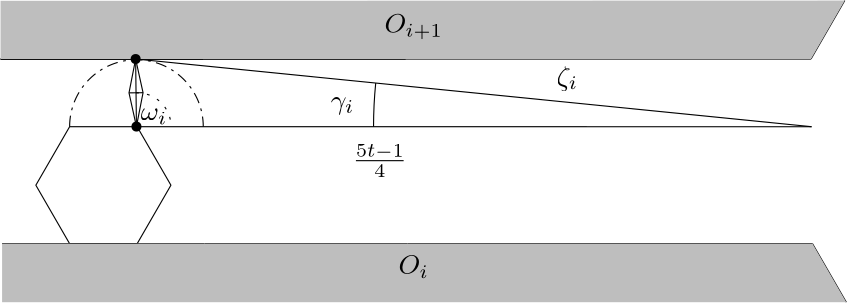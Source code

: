 <?xml version="1.0"?>
<!DOCTYPE ipe SYSTEM "ipe.dtd">
<ipe version="70107" creator="Ipe 7.2.2">
<info created="D:20160507153210" modified="D:20160704173727"/>
<ipestyle name="basic">
<symbol name="arrow/arc(spx)">
<path stroke="sym-stroke" fill="sym-stroke" pen="sym-pen">
0 0 m
-1 0.333 l
-1 -0.333 l
h
</path>
</symbol>
<symbol name="arrow/farc(spx)">
<path stroke="sym-stroke" fill="white" pen="sym-pen">
0 0 m
-1 0.333 l
-1 -0.333 l
h
</path>
</symbol>
<symbol name="arrow/ptarc(spx)">
<path stroke="sym-stroke" fill="sym-stroke" pen="sym-pen">
0 0 m
-1 0.333 l
-0.8 0 l
-1 -0.333 l
h
</path>
</symbol>
<symbol name="arrow/fptarc(spx)">
<path stroke="sym-stroke" fill="white" pen="sym-pen">
0 0 m
-1 0.333 l
-0.8 0 l
-1 -0.333 l
h
</path>
</symbol>
<symbol name="mark/circle(sx)" transformations="translations">
<path fill="sym-stroke">
0.6 0 0 0.6 0 0 e
0.4 0 0 0.4 0 0 e
</path>
</symbol>
<symbol name="mark/disk(sx)" transformations="translations">
<path fill="sym-stroke">
0.6 0 0 0.6 0 0 e
</path>
</symbol>
<symbol name="mark/fdisk(sfx)" transformations="translations">
<group>
<path fill="sym-fill">
0.5 0 0 0.5 0 0 e
</path>
<path fill="sym-stroke" fillrule="eofill">
0.6 0 0 0.6 0 0 e
0.4 0 0 0.4 0 0 e
</path>
</group>
</symbol>
<symbol name="mark/box(sx)" transformations="translations">
<path fill="sym-stroke" fillrule="eofill">
-0.6 -0.6 m
0.6 -0.6 l
0.6 0.6 l
-0.6 0.6 l
h
-0.4 -0.4 m
0.4 -0.4 l
0.4 0.4 l
-0.4 0.4 l
h
</path>
</symbol>
<symbol name="mark/square(sx)" transformations="translations">
<path fill="sym-stroke">
-0.6 -0.6 m
0.6 -0.6 l
0.6 0.6 l
-0.6 0.6 l
h
</path>
</symbol>
<symbol name="mark/fsquare(sfx)" transformations="translations">
<group>
<path fill="sym-fill">
-0.5 -0.5 m
0.5 -0.5 l
0.5 0.5 l
-0.5 0.5 l
h
</path>
<path fill="sym-stroke" fillrule="eofill">
-0.6 -0.6 m
0.6 -0.6 l
0.6 0.6 l
-0.6 0.6 l
h
-0.4 -0.4 m
0.4 -0.4 l
0.4 0.4 l
-0.4 0.4 l
h
</path>
</group>
</symbol>
<symbol name="mark/cross(sx)" transformations="translations">
<group>
<path fill="sym-stroke">
-0.43 -0.57 m
0.57 0.43 l
0.43 0.57 l
-0.57 -0.43 l
h
</path>
<path fill="sym-stroke">
-0.43 0.57 m
0.57 -0.43 l
0.43 -0.57 l
-0.57 0.43 l
h
</path>
</group>
</symbol>
<symbol name="arrow/fnormal(spx)">
<path stroke="sym-stroke" fill="white" pen="sym-pen">
0 0 m
-1 0.333 l
-1 -0.333 l
h
</path>
</symbol>
<symbol name="arrow/pointed(spx)">
<path stroke="sym-stroke" fill="sym-stroke" pen="sym-pen">
0 0 m
-1 0.333 l
-0.8 0 l
-1 -0.333 l
h
</path>
</symbol>
<symbol name="arrow/fpointed(spx)">
<path stroke="sym-stroke" fill="white" pen="sym-pen">
0 0 m
-1 0.333 l
-0.8 0 l
-1 -0.333 l
h
</path>
</symbol>
<symbol name="arrow/linear(spx)">
<path stroke="sym-stroke" pen="sym-pen">
-1 0.333 m
0 0 l
-1 -0.333 l
</path>
</symbol>
<symbol name="arrow/fdouble(spx)">
<path stroke="sym-stroke" fill="white" pen="sym-pen">
0 0 m
-1 0.333 l
-1 -0.333 l
h
-1 0 m
-2 0.333 l
-2 -0.333 l
h
</path>
</symbol>
<symbol name="arrow/double(spx)">
<path stroke="sym-stroke" fill="sym-stroke" pen="sym-pen">
0 0 m
-1 0.333 l
-1 -0.333 l
h
-1 0 m
-2 0.333 l
-2 -0.333 l
h
</path>
</symbol>
<pen name="heavier" value="0.8"/>
<pen name="fat" value="1.2"/>
<pen name="ultrafat" value="2"/>
<symbolsize name="large" value="5"/>
<symbolsize name="small" value="2"/>
<symbolsize name="tiny" value="1.1"/>
<arrowsize name="large" value="10"/>
<arrowsize name="small" value="5"/>
<arrowsize name="tiny" value="3"/>
<color name="red" value="1 0 0"/>
<color name="green" value="0 1 0"/>
<color name="blue" value="0 0 1"/>
<color name="yellow" value="1 1 0"/>
<color name="orange" value="1 0.647 0"/>
<color name="gold" value="1 0.843 0"/>
<color name="purple" value="0.627 0.125 0.941"/>
<color name="gray" value="0.745"/>
<color name="brown" value="0.647 0.165 0.165"/>
<color name="navy" value="0 0 0.502"/>
<color name="pink" value="1 0.753 0.796"/>
<color name="seagreen" value="0.18 0.545 0.341"/>
<color name="turquoise" value="0.251 0.878 0.816"/>
<color name="violet" value="0.933 0.51 0.933"/>
<color name="darkblue" value="0 0 0.545"/>
<color name="darkcyan" value="0 0.545 0.545"/>
<color name="darkgray" value="0.663"/>
<color name="darkgreen" value="0 0.392 0"/>
<color name="darkmagenta" value="0.545 0 0.545"/>
<color name="darkorange" value="1 0.549 0"/>
<color name="darkred" value="0.545 0 0"/>
<color name="lightblue" value="0.678 0.847 0.902"/>
<color name="lightcyan" value="0.878 1 1"/>
<color name="lightgray" value="0.827"/>
<color name="lightgreen" value="0.565 0.933 0.565"/>
<color name="lightyellow" value="1 1 0.878"/>
<dashstyle name="dashed" value="[4] 0"/>
<dashstyle name="dotted" value="[1 3] 0"/>
<dashstyle name="dash dotted" value="[4 2 1 2] 0"/>
<dashstyle name="dash dot dotted" value="[4 2 1 2 1 2] 0"/>
<textsize name="large" value="\large"/>
<textsize name="Large" value="\Large"/>
<textsize name="LARGE" value="\LARGE"/>
<textsize name="huge" value="\huge"/>
<textsize name="Huge" value="\Huge"/>
<textsize name="small" value="\small"/>
<textsize name="footnote" value="\footnotesize"/>
<textsize name="tiny" value="\tiny"/>
<textstyle name="center" begin="\begin{center}" end="\end{center}"/>
<textstyle name="itemize" begin="\begin{itemize}" end="\end{itemize}"/>
<textstyle name="item" begin="\begin{itemize}\item{}" end="\end{itemize}"/>
<gridsize name="4 pts" value="4"/>
<gridsize name="8 pts (~3 mm)" value="8"/>
<gridsize name="16 pts (~6 mm)" value="16"/>
<gridsize name="32 pts (~12 mm)" value="32"/>
<gridsize name="10 pts (~3.5 mm)" value="10"/>
<gridsize name="20 pts (~7 mm)" value="20"/>
<gridsize name="14 pts (~5 mm)" value="14"/>
<gridsize name="28 pts (~10 mm)" value="28"/>
<gridsize name="56 pts (~20 mm)" value="56"/>
<anglesize name="90 deg" value="90"/>
<anglesize name="60 deg" value="60"/>
<anglesize name="45 deg" value="45"/>
<anglesize name="30 deg" value="30"/>
<anglesize name="22.5 deg" value="22.5"/>
<opacity name="10%" value="0.1"/>
<opacity name="30%" value="0.3"/>
<opacity name="50%" value="0.5"/>
<opacity name="75%" value="0.75"/>
<tiling name="falling" angle="-60" step="4" width="1"/>
<tiling name="rising" angle="30" step="4" width="1"/>
</ipestyle>
<ipestyle name="bigpaper">
<layout paper="10000 6000" origin="0 0" frame="10000 6000"/>
<titlestyle pos="10 10" size="LARGE" color="title"  valign="baseline"/>
</ipestyle>
<page>
<layer name="alpha"/>
<view layers="alpha" active="alpha"/>
<path layer="alpha" matrix="1.51962 0 0 1.51962 1741.84 680.488" stroke="black">
336 448 m
328 461.856 l
312 461.856 l
304 448 l
312 434.144 l
328 434.144 l
h
</path>
<path matrix="0.0181304 -1.51951 1.51951 0.0181304 1529.89 1860.23" stroke="black">
304 463.52 m
312 465.183 l
320 463.52 l
312 461.856 l
304 463.52 l
</path>
<path matrix="1.51962 0 0 1.51962 1741.84 680.488" stroke="black">
312 434.144 m
328 434.144 l
</path>
<path matrix="1.51962 0 0 1.51962 1766.15 680.487" stroke="black">
312 434.144 m
328 434.144 l
</path>
<path matrix="1.51962 0 0 1.51962 1765.61 746.966" stroke="black">
312 434.144 m
328 434.144 l
</path>
<path matrix="1.51962 0 0 1.51962 1741.29 746.966" stroke="black">
312 434.144 m
328 434.144 l
</path>
<path matrix="1.51962 0 0 1.51962 1716.98 746.966" stroke="black">
312 434.144 m
328 434.144 l
</path>
<path matrix="1.51962 0 0 1.51962 1717.53 680.488" stroke="black">
312 434.144 m
328 434.144 l
</path>
<path matrix="1.51962 0 0 1.51962 1741.84 680.488" stroke="black">
343.64 477.89 m
295.641 477.891 l
</path>
<path matrix="1.51962 0 0 1.51962 1814.78 680.487" stroke="black">
343.64 477.89 m
295.641 477.891 l
</path>
<path matrix="1.51962 0 0 1.51962 1815.33 614.009" stroke="black">
343.64 477.89 m
295.641 477.891 l
</path>
<path matrix="1.51962 0 0 1.51962 1741.84 680.488" stroke="black">
295.641 477.891 m
391.639 477.891 l
</path>
<path matrix="1.51962 0 0 1.51962 1887.72 680.488" stroke="black">
295.641 477.891 m
391.639 477.891 l
</path>
<path matrix="1.51962 0 0 1.51962 1888.27 614.007" stroke="black">
295.641 477.891 m
391.639 477.891 l
</path>
<path matrix="1.51962 0 0 1.51962 1741.84 680.488" stroke="black">
487.769 461.855 m
327.641 477.891 l
</path>
<path matrix="1.51962 0 0 1.51962 1741.84 680.488" stroke="black">
328 461.856 m
487.769 461.855 l
</path>
<path matrix="1.51962 0 0 1.51962 1741.84 680.488" stroke="black">
384 461.856 m
103.769 0 0 -103.769 487.769 461.855 384.516 472.195 a
</path>
<text matrix="1.51962 0 0 1.51962 1739.39 674.813" transformations="translations" pos="375.465 469.801" stroke="black" type="label" width="8.475" height="4.297" depth="1.93" valign="baseline">$\gamma_i$</text>
<text matrix="1.51962 0 0 1.51962 1747.27 653.698" transformations="translations" pos="375.465 469.801" stroke="black" type="label" width="19.57" height="8.422" depth="3.43" valign="baseline">$\frac{5t-1}{4}$</text>
<path matrix="1.51962 0 0 1.51962 1741.84 680.488" stroke="black">
327.64 477.89 m
327.831 461.891 l
</path>
<text matrix="1.51962 0 0 1.51962 1820.69 683.377" transformations="translations" pos="375.465 469.801" stroke="black" type="label" width="7.676" height="6.926" depth="1.93" valign="baseline">$\zeta_i$</text>
<path matrix="-0.75981 1.31603 1.31603 0.75981 2161.28 578.695" stroke="black">
312 434.144 m
328 434.144 l
</path>
<path matrix="-0.75981 -1.31603 1.31603 -0.75981 2160.73 2168.22" stroke="black">
312 434.144 m
328 434.144 l
</path>
<text transformations="translations" pos="2334.35 1329.27" stroke="black" type="label" width="10.916" height="6.812" depth="1.49" valign="baseline">$O_i$</text>
<text matrix="1 0 0 1 -5.04068 86.9284" transformations="translations" pos="2334.35 1329.27" stroke="black" type="label" width="21.003" height="6.812" depth="2.32" valign="baseline">$O_{i+1}$</text>
<path fill="gray">
2482.86 1406.7 m
2495.02 1427.75 l
2191.1 1427.66 l
2191.1 1406.7 l
</path>
<text matrix="1 0 0 1 -5.03796 86.924" transformations="translations" pos="2334.35 1329.27" stroke="black" type="label" width="21.003" height="6.812" depth="2.32" valign="baseline">$O_{i+1}$</text>
<path fill="gray">
2495.57 1319.16 m
2483.41 1340.22 l
2191.65 1340.22 l
2191.65 1319.16 l
2495.57 1319.16 l
</path>
<text matrix="1 0 0 1 -0.00411177 0.00129942" transformations="translations" pos="2334.35 1329.27" stroke="black" type="label" width="10.916" height="6.812" depth="1.49" valign="baseline">$O_i$</text>
<path stroke="black" dash="dash dotted">
2215.96 1382.33 m
24.0536 0 0 -24.0536 2240.02 1382.39 2264.07 1382.33 a
</path>
<use name="mark/disk(sx)" pos="2239.73 1406.7" size="normal" stroke="black"/>
<use name="mark/disk(sx)" pos="2240.02 1382.39" size="normal" stroke="black"/>
<path stroke="black">
2237.34 1394.52 m
2242.4 1394.58 l
</path>
<path stroke="black" dash="dotted">
2239.87 1394.55 m
12.2197 0 0 -12.2197 2240.28 1382.33 2252.5 1382.33 a
</path>
<text matrix="1 0 0 1 -6.73417 -1.64228" transformations="translations" pos="2248.33 1386.26" stroke="black" type="label" width="9.518" height="4.294" depth="1.49" valign="baseline">$\omega_i$</text>
</page>
</ipe>
